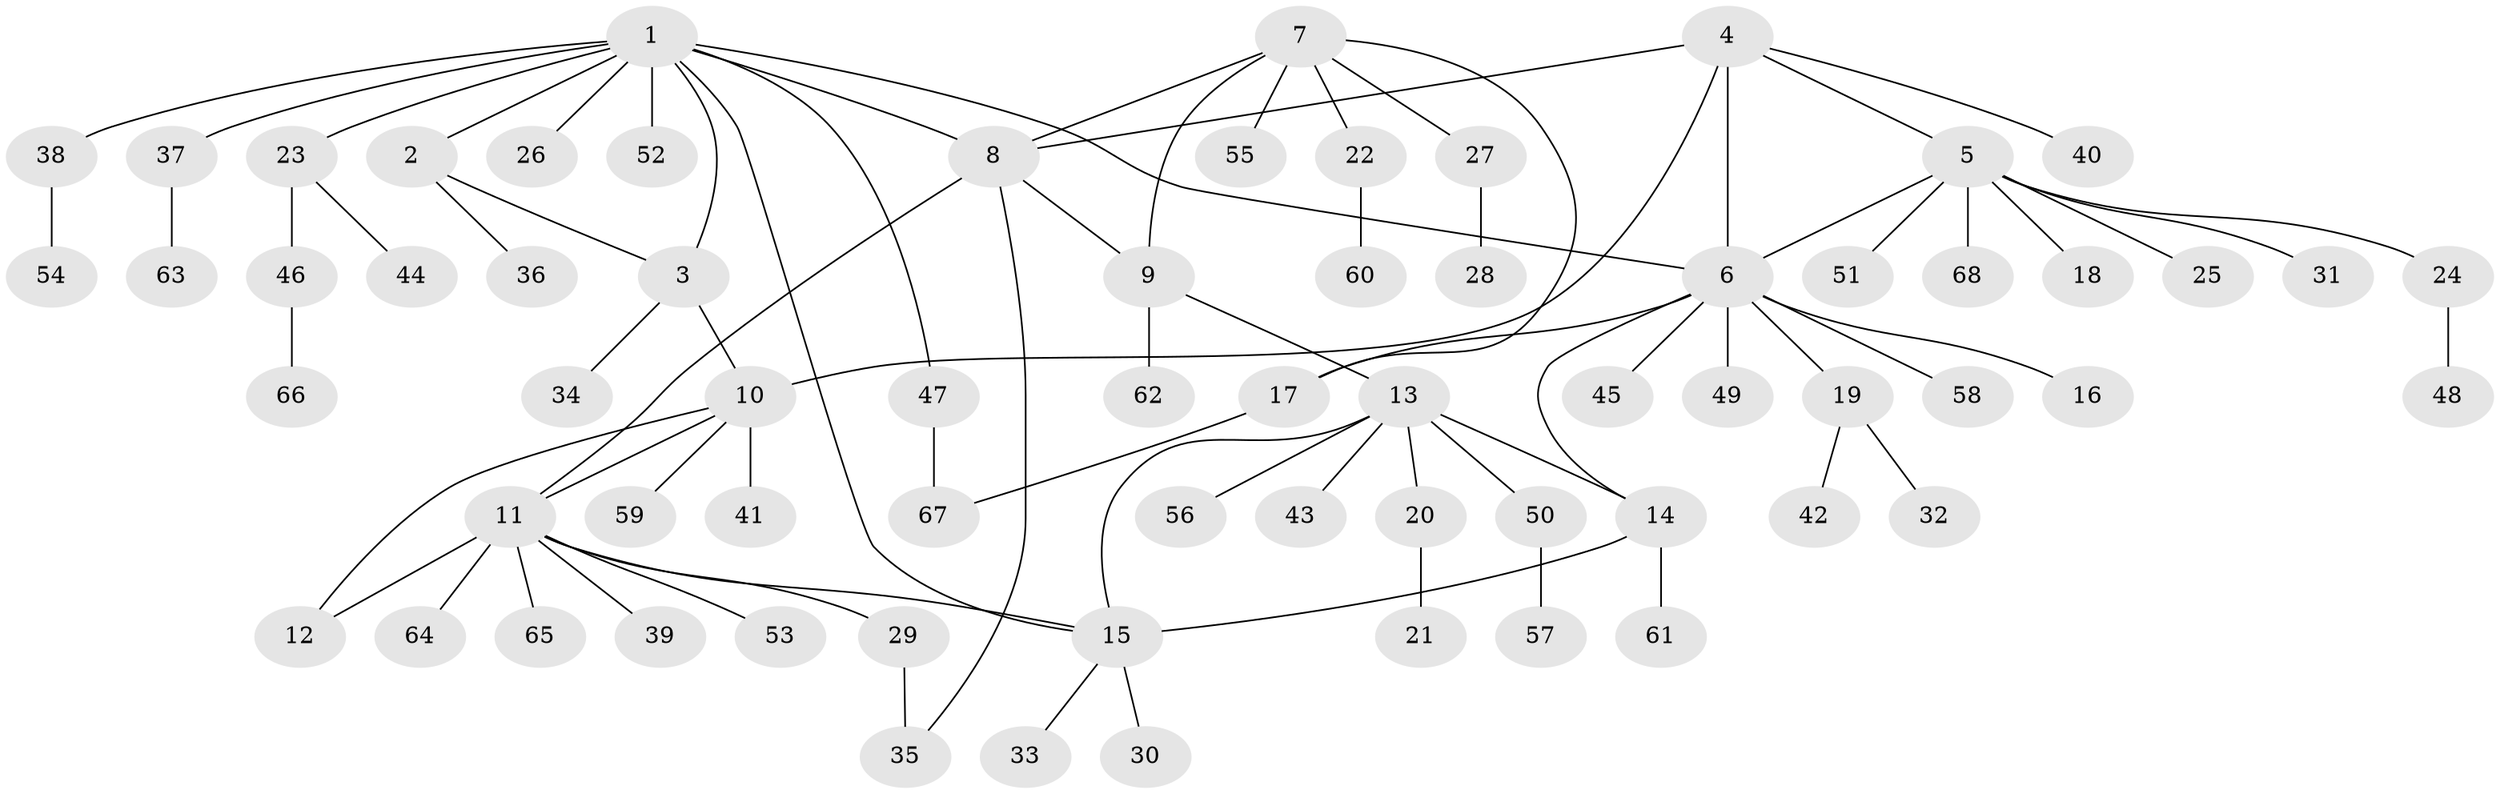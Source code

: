 // Generated by graph-tools (version 1.1) at 2025/02/03/09/25 03:02:33]
// undirected, 68 vertices, 81 edges
graph export_dot {
graph [start="1"]
  node [color=gray90,style=filled];
  1;
  2;
  3;
  4;
  5;
  6;
  7;
  8;
  9;
  10;
  11;
  12;
  13;
  14;
  15;
  16;
  17;
  18;
  19;
  20;
  21;
  22;
  23;
  24;
  25;
  26;
  27;
  28;
  29;
  30;
  31;
  32;
  33;
  34;
  35;
  36;
  37;
  38;
  39;
  40;
  41;
  42;
  43;
  44;
  45;
  46;
  47;
  48;
  49;
  50;
  51;
  52;
  53;
  54;
  55;
  56;
  57;
  58;
  59;
  60;
  61;
  62;
  63;
  64;
  65;
  66;
  67;
  68;
  1 -- 2;
  1 -- 3;
  1 -- 6;
  1 -- 8;
  1 -- 15;
  1 -- 23;
  1 -- 26;
  1 -- 37;
  1 -- 38;
  1 -- 47;
  1 -- 52;
  2 -- 3;
  2 -- 36;
  3 -- 10;
  3 -- 34;
  4 -- 5;
  4 -- 6;
  4 -- 8;
  4 -- 10;
  4 -- 40;
  5 -- 6;
  5 -- 18;
  5 -- 24;
  5 -- 25;
  5 -- 31;
  5 -- 51;
  5 -- 68;
  6 -- 14;
  6 -- 16;
  6 -- 17;
  6 -- 19;
  6 -- 45;
  6 -- 49;
  6 -- 58;
  7 -- 8;
  7 -- 9;
  7 -- 17;
  7 -- 22;
  7 -- 27;
  7 -- 55;
  8 -- 9;
  8 -- 11;
  8 -- 35;
  9 -- 13;
  9 -- 62;
  10 -- 11;
  10 -- 12;
  10 -- 41;
  10 -- 59;
  11 -- 12;
  11 -- 15;
  11 -- 29;
  11 -- 39;
  11 -- 53;
  11 -- 64;
  11 -- 65;
  13 -- 14;
  13 -- 15;
  13 -- 20;
  13 -- 43;
  13 -- 50;
  13 -- 56;
  14 -- 15;
  14 -- 61;
  15 -- 30;
  15 -- 33;
  17 -- 67;
  19 -- 32;
  19 -- 42;
  20 -- 21;
  22 -- 60;
  23 -- 44;
  23 -- 46;
  24 -- 48;
  27 -- 28;
  29 -- 35;
  37 -- 63;
  38 -- 54;
  46 -- 66;
  47 -- 67;
  50 -- 57;
}
